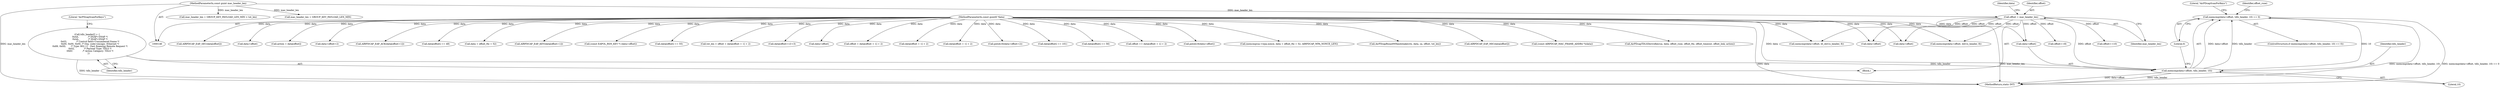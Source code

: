 digraph "0_wireshark_9b0b20b8d5f8c9f7839d58ff6c5900f7e19283b4@API" {
"1000465" [label="(Call,memcmp(data+offset, tdls_header, 10) == 0)"];
"1000466" [label="(Call,memcmp(data+offset, tdls_header, 10))"];
"1000148" [label="(MethodParameterIn,const guint8 *data)"];
"1000174" [label="(Call,offset = mac_header_len)"];
"1000149" [label="(MethodParameterIn,const guint mac_header_len)"];
"1000168" [label="(Call,tdls_header[] = {\n        0xAA,             /* DSAP=SNAP */\n        0xAA,             /* SSAP=SNAP */\n        0x03,             /* Control field=Unnumbered frame */\n        0x00, 0x00, 0x00, /* Org. code=encaps. Ethernet */\n        0x89, 0x0D,       /* Type: 802.11 - Fast Roaming Remote Request */\n        0x02,             /* Payload Type: TDLS */\n        0X0C              /* Action Category: TDLS */\n    })"];
"1000204" [label="(Call,data[offset+1]!=3)"];
"1000173" [label="(Literal,\"AirPDcapScanForKeys\")"];
"1000465" [label="(Call,memcmp(data+offset, tdls_header, 10) == 0)"];
"1000526" [label="(Call,data+offset)"];
"1000596" [label="(Call,offset + data[offset + 1] + 2)"];
"1000464" [label="(ControlStructure,if (memcmp(data+offset, tdls_header, 10) == 0))"];
"1000610" [label="(Call,data[offset + 1] + 2)"];
"1000598" [label="(Call,data[offset + 1] + 2)"];
"1000220" [label="(Call,pntoh16(data+offset+2))"];
"1000168" [label="(Call,tdls_header[] = {\n        0xAA,             /* DSAP=SNAP */\n        0xAA,             /* SSAP=SNAP */\n        0x03,             /* Control field=Unnumbered frame */\n        0x00, 0x00, 0x00, /* Org. code=encaps. Ethernet */\n        0x89, 0x0D,       /* Type: 802.11 - Fast Roaming Remote Request */\n        0x02,             /* Payload Type: TDLS */\n        0X0C              /* Action Category: TDLS */\n    })"];
"1000584" [label="(Call,data[offset] == 101)"];
"1000573" [label="(Call,data[offset] == 56)"];
"1000200" [label="(Call,offset+=8)"];
"1000480" [label="(Identifier,offset_rsne)"];
"1000608" [label="(Call,offset += data[offset + 1] + 2)"];
"1000525" [label="(Call,pntoh16(data+offset))"];
"1000714" [label="(Call,memcmp(sa->wpa.nonce, data + offset_fte + 52, AIRPDCAP_WPA_NONCE_LEN))"];
"1000152" [label="(Block,)"];
"1000182" [label="(Identifier,data)"];
"1000174" [label="(Call,offset = mac_header_len)"];
"1000292" [label="(Call,AirPDcapRsna4WHandshake(ctx, data, sa, offset, tot_len))"];
"1000335" [label="(Call,AIRPDCAP_EAP_MIC(data[offset]))"];
"1000377" [label="(Call,(const AIRPDCAP_MAC_FRAME_ADDR4 *)(data))"];
"1000755" [label="(Call,AirPDcapTDLSDeriveKey(sa, data, offset_rsne, offset_fte, offset_timeout, offset_link, action))"];
"1000341" [label="(Call,AIRPDCAP_EAP_SEC(data[offset]))"];
"1000248" [label="(Call,data+offset)"];
"1000472" [label="(Literal,0)"];
"1000501" [label="(Call,action = data[offset])"];
"1000498" [label="(Call,offset+=10)"];
"1000302" [label="(Call,mac_header_len + GROUP_KEY_PAYLOAD_LEN_MIN > tot_len)"];
"1000189" [label="(Call,data+offset)"];
"1000466" [label="(Call,memcmp(data+offset, tdls_header, 10))"];
"1000176" [label="(Identifier,mac_header_len)"];
"1000221" [label="(Call,data+offset+2)"];
"1000772" [label="(Literal,\"AirPDcapScanForKeys\")"];
"1000326" [label="(Call,AIRPDCAP_EAP_ACK(data[offset+1]))"];
"1000175" [label="(Identifier,offset)"];
"1000148" [label="(MethodParameterIn,const guint8 *data)"];
"1000180" [label="(Call,memcmp(data+offset, dot1x_header, 8))"];
"1000551" [label="(Call,data[offset] == 48)"];
"1000149" [label="(MethodParameterIn,const guint mac_header_len)"];
"1000303" [label="(Call,mac_header_len + GROUP_KEY_PAYLOAD_LEN_MIN)"];
"1000720" [label="(Call,data + offset_fte + 52)"];
"1000467" [label="(Call,data+offset)"];
"1000317" [label="(Call,AIRPDCAP_EAP_KEY(data[offset+1]))"];
"1000470" [label="(Identifier,tdls_header)"];
"1000779" [label="(MethodReturn,static INT)"];
"1000188" [label="(Call,memcmp(data+offset, bt_dot1x_header, 8))"];
"1000246" [label="(Call,(const EAPOL_RSN_KEY *) (data+offset))"];
"1000562" [label="(Call,data[offset] == 55)"];
"1000471" [label="(Literal,10)"];
"1000181" [label="(Call,data+offset)"];
"1000594" [label="(Call,tot_len < offset + data[offset + 1] + 2)"];
"1000169" [label="(Identifier,tdls_header)"];
"1000465" -> "1000464"  [label="AST: "];
"1000465" -> "1000472"  [label="CFG: "];
"1000466" -> "1000465"  [label="AST: "];
"1000472" -> "1000465"  [label="AST: "];
"1000480" -> "1000465"  [label="CFG: "];
"1000772" -> "1000465"  [label="CFG: "];
"1000465" -> "1000779"  [label="DDG: memcmp(data+offset, tdls_header, 10) == 0"];
"1000465" -> "1000779"  [label="DDG: memcmp(data+offset, tdls_header, 10)"];
"1000466" -> "1000465"  [label="DDG: data+offset"];
"1000466" -> "1000465"  [label="DDG: tdls_header"];
"1000466" -> "1000465"  [label="DDG: 10"];
"1000466" -> "1000471"  [label="CFG: "];
"1000467" -> "1000466"  [label="AST: "];
"1000470" -> "1000466"  [label="AST: "];
"1000471" -> "1000466"  [label="AST: "];
"1000472" -> "1000466"  [label="CFG: "];
"1000466" -> "1000779"  [label="DDG: data+offset"];
"1000466" -> "1000779"  [label="DDG: tdls_header"];
"1000148" -> "1000466"  [label="DDG: data"];
"1000174" -> "1000466"  [label="DDG: offset"];
"1000168" -> "1000466"  [label="DDG: tdls_header"];
"1000148" -> "1000146"  [label="AST: "];
"1000148" -> "1000779"  [label="DDG: data"];
"1000148" -> "1000180"  [label="DDG: data"];
"1000148" -> "1000181"  [label="DDG: data"];
"1000148" -> "1000188"  [label="DDG: data"];
"1000148" -> "1000189"  [label="DDG: data"];
"1000148" -> "1000204"  [label="DDG: data"];
"1000148" -> "1000220"  [label="DDG: data"];
"1000148" -> "1000221"  [label="DDG: data"];
"1000148" -> "1000246"  [label="DDG: data"];
"1000148" -> "1000248"  [label="DDG: data"];
"1000148" -> "1000292"  [label="DDG: data"];
"1000148" -> "1000317"  [label="DDG: data"];
"1000148" -> "1000326"  [label="DDG: data"];
"1000148" -> "1000335"  [label="DDG: data"];
"1000148" -> "1000341"  [label="DDG: data"];
"1000148" -> "1000377"  [label="DDG: data"];
"1000148" -> "1000467"  [label="DDG: data"];
"1000148" -> "1000501"  [label="DDG: data"];
"1000148" -> "1000525"  [label="DDG: data"];
"1000148" -> "1000526"  [label="DDG: data"];
"1000148" -> "1000551"  [label="DDG: data"];
"1000148" -> "1000562"  [label="DDG: data"];
"1000148" -> "1000573"  [label="DDG: data"];
"1000148" -> "1000584"  [label="DDG: data"];
"1000148" -> "1000594"  [label="DDG: data"];
"1000148" -> "1000596"  [label="DDG: data"];
"1000148" -> "1000598"  [label="DDG: data"];
"1000148" -> "1000608"  [label="DDG: data"];
"1000148" -> "1000610"  [label="DDG: data"];
"1000148" -> "1000714"  [label="DDG: data"];
"1000148" -> "1000720"  [label="DDG: data"];
"1000148" -> "1000755"  [label="DDG: data"];
"1000174" -> "1000152"  [label="AST: "];
"1000174" -> "1000176"  [label="CFG: "];
"1000175" -> "1000174"  [label="AST: "];
"1000176" -> "1000174"  [label="AST: "];
"1000182" -> "1000174"  [label="CFG: "];
"1000174" -> "1000779"  [label="DDG: mac_header_len"];
"1000149" -> "1000174"  [label="DDG: mac_header_len"];
"1000174" -> "1000180"  [label="DDG: offset"];
"1000174" -> "1000181"  [label="DDG: offset"];
"1000174" -> "1000188"  [label="DDG: offset"];
"1000174" -> "1000189"  [label="DDG: offset"];
"1000174" -> "1000200"  [label="DDG: offset"];
"1000174" -> "1000467"  [label="DDG: offset"];
"1000174" -> "1000498"  [label="DDG: offset"];
"1000149" -> "1000146"  [label="AST: "];
"1000149" -> "1000779"  [label="DDG: mac_header_len"];
"1000149" -> "1000302"  [label="DDG: mac_header_len"];
"1000149" -> "1000303"  [label="DDG: mac_header_len"];
"1000168" -> "1000152"  [label="AST: "];
"1000168" -> "1000169"  [label="CFG: "];
"1000169" -> "1000168"  [label="AST: "];
"1000173" -> "1000168"  [label="CFG: "];
"1000168" -> "1000779"  [label="DDG: tdls_header"];
}
